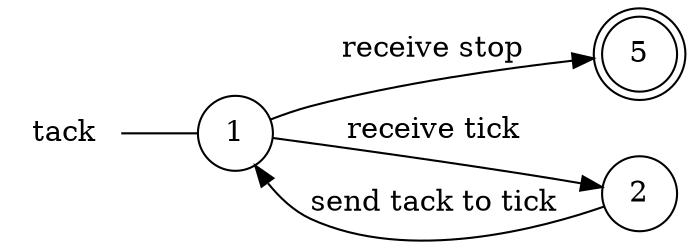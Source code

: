 digraph tack {
	rankdir="LR";
	n_0 [label="tack", shape="plaintext"];
	n_1 [id="5", shape=doublecircle, label="5"];
	n_2 [id="1", shape=circle, label="1"];
	n_0 -> n_2 [arrowhead=none];
	n_3 [id="2", shape=circle, label="2"];

	n_2 -> n_1 [id="[$e|5]", label="receive stop"];
	n_2 -> n_3 [id="[$e|0]", label="receive tick"];
	n_3 -> n_2 [id="[$e|6]", label="send tack to tick"];
}
